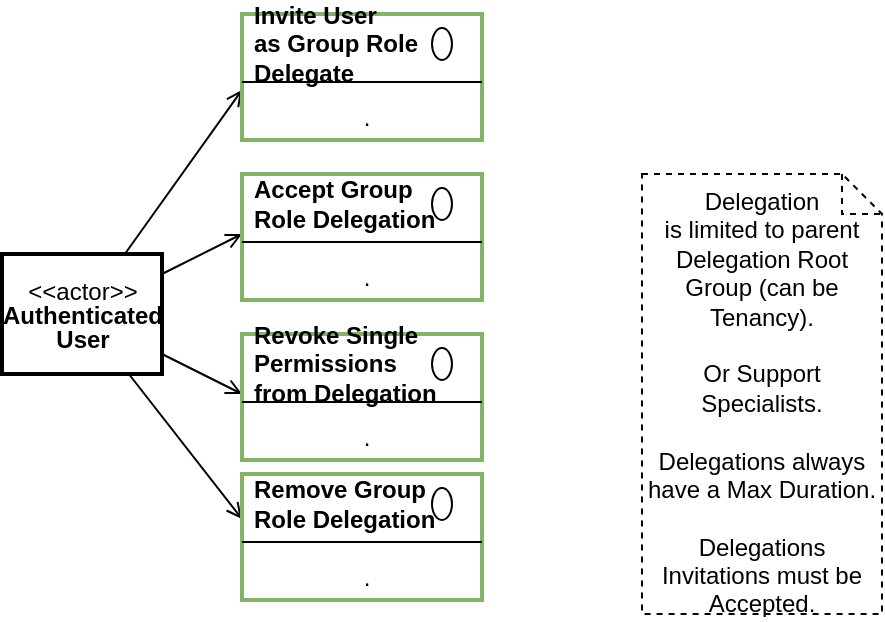 <mxfile compressed="false" version="20.3.0" type="device">
  <diagram id="XQF8JAbR9p_stVk4NLC5" name="Delegations">
    <mxGraphModel dx="782" dy="517" grid="1" gridSize="10" guides="1" tooltips="1" connect="1" arrows="1" fold="1" page="1" pageScale="1" pageWidth="827" pageHeight="1169" math="0" shadow="0">
      <root>
        <mxCell id="cA6EnfzxyFlunogTbF0R-0" />
        <mxCell id="cA6EnfzxyFlunogTbF0R-1" parent="cA6EnfzxyFlunogTbF0R-0" />
        <mxCell id="c6N3yrrMn20inAgfai3b-18" style="edgeStyle=none;rounded=0;orthogonalLoop=1;jettySize=auto;html=1;entryX=0;entryY=0;entryDx=0;entryDy=0;endArrow=open;endFill=0;" parent="cA6EnfzxyFlunogTbF0R-1" source="c6N3yrrMn20inAgfai3b-0" target="c6N3yrrMn20inAgfai3b-5" edge="1">
          <mxGeometry relative="1" as="geometry" />
        </mxCell>
        <mxCell id="c6N3yrrMn20inAgfai3b-19" style="edgeStyle=none;rounded=0;orthogonalLoop=1;jettySize=auto;html=1;entryX=0;entryY=1;entryDx=0;entryDy=0;endArrow=open;endFill=0;" parent="cA6EnfzxyFlunogTbF0R-1" source="c6N3yrrMn20inAgfai3b-0" target="c6N3yrrMn20inAgfai3b-14" edge="1">
          <mxGeometry relative="1" as="geometry" />
        </mxCell>
        <mxCell id="c6N3yrrMn20inAgfai3b-20" style="edgeStyle=none;rounded=0;orthogonalLoop=1;jettySize=auto;html=1;entryX=0;entryY=0.75;entryDx=0;entryDy=0;endArrow=open;endFill=0;" parent="cA6EnfzxyFlunogTbF0R-1" source="c6N3yrrMn20inAgfai3b-0" target="c6N3yrrMn20inAgfai3b-9" edge="1">
          <mxGeometry relative="1" as="geometry" />
        </mxCell>
        <mxCell id="c6N3yrrMn20inAgfai3b-27" style="edgeStyle=none;rounded=0;orthogonalLoop=1;jettySize=auto;html=1;entryX=0;entryY=1;entryDx=0;entryDy=0;endArrow=open;endFill=0;" parent="cA6EnfzxyFlunogTbF0R-1" source="c6N3yrrMn20inAgfai3b-0" target="c6N3yrrMn20inAgfai3b-23" edge="1">
          <mxGeometry relative="1" as="geometry" />
        </mxCell>
        <mxCell id="c6N3yrrMn20inAgfai3b-0" value="&lt;p style=&quot;line-height: 100%&quot;&gt;&amp;lt;&amp;lt;actor&amp;gt;&amp;gt;&lt;b&gt;&lt;br&gt;Authenticated&lt;br&gt;User&lt;/b&gt;&lt;br&gt;&lt;/p&gt;" style="text;html=1;align=center;verticalAlign=middle;dashed=0;strokeColor=#000000;strokeWidth=2;" parent="cA6EnfzxyFlunogTbF0R-1" vertex="1">
          <mxGeometry x="120" y="240" width="80" height="60" as="geometry" />
        </mxCell>
        <mxCell id="c6N3yrrMn20inAgfai3b-1" value="" style="fontStyle=1;align=center;verticalAlign=top;childLayout=stackLayout;horizontal=1;horizontalStack=0;resizeParent=1;resizeParentMax=0;resizeLast=0;marginBottom=0;strokeColor=#82b366;strokeWidth=2;fillColor=none;" parent="cA6EnfzxyFlunogTbF0R-1" vertex="1">
          <mxGeometry x="240" y="120" width="120" height="63" as="geometry" />
        </mxCell>
        <mxCell id="c6N3yrrMn20inAgfai3b-2" value="Invite User&amp;nbsp;&lt;br&gt;as Group Role&lt;br&gt;Delegate" style="html=1;align=left;spacingLeft=4;verticalAlign=middle;strokeColor=none;fillColor=none;fontStyle=1" parent="c6N3yrrMn20inAgfai3b-1" vertex="1">
          <mxGeometry width="120" height="30" as="geometry" />
        </mxCell>
        <mxCell id="c6N3yrrMn20inAgfai3b-3" value="" style="shape=ellipse;" parent="c6N3yrrMn20inAgfai3b-2" vertex="1">
          <mxGeometry x="1" width="10" height="16" relative="1" as="geometry">
            <mxPoint x="-25" y="7" as="offset" />
          </mxGeometry>
        </mxCell>
        <mxCell id="c6N3yrrMn20inAgfai3b-4" value="" style="line;strokeWidth=1;fillColor=none;align=left;verticalAlign=middle;spacingTop=-1;spacingLeft=3;spacingRight=3;rotatable=0;labelPosition=right;points=[];portConstraint=eastwest;" parent="c6N3yrrMn20inAgfai3b-1" vertex="1">
          <mxGeometry y="30" width="120" height="8" as="geometry" />
        </mxCell>
        <mxCell id="c6N3yrrMn20inAgfai3b-5" value="." style="html=1;align=center;spacingLeft=4;verticalAlign=top;strokeColor=none;fillColor=none;" parent="c6N3yrrMn20inAgfai3b-1" vertex="1">
          <mxGeometry y="38" width="120" height="25" as="geometry" />
        </mxCell>
        <mxCell id="c6N3yrrMn20inAgfai3b-8" value="" style="fontStyle=1;align=center;verticalAlign=top;childLayout=stackLayout;horizontal=1;horizontalStack=0;resizeParent=1;resizeParentMax=0;resizeLast=0;marginBottom=0;strokeColor=#82b366;strokeWidth=2;fillColor=none;" parent="cA6EnfzxyFlunogTbF0R-1" vertex="1">
          <mxGeometry x="240" y="350" width="120" height="63" as="geometry" />
        </mxCell>
        <mxCell id="c6N3yrrMn20inAgfai3b-9" value="Remove Group &lt;br&gt;Role Delegation" style="html=1;align=left;spacingLeft=4;verticalAlign=middle;strokeColor=none;fillColor=none;fontStyle=1" parent="c6N3yrrMn20inAgfai3b-8" vertex="1">
          <mxGeometry width="120" height="30" as="geometry" />
        </mxCell>
        <mxCell id="c6N3yrrMn20inAgfai3b-10" value="" style="shape=ellipse;" parent="c6N3yrrMn20inAgfai3b-9" vertex="1">
          <mxGeometry x="1" width="10" height="16" relative="1" as="geometry">
            <mxPoint x="-25" y="7" as="offset" />
          </mxGeometry>
        </mxCell>
        <mxCell id="c6N3yrrMn20inAgfai3b-11" value="" style="line;strokeWidth=1;fillColor=none;align=left;verticalAlign=middle;spacingTop=-1;spacingLeft=3;spacingRight=3;rotatable=0;labelPosition=right;points=[];portConstraint=eastwest;" parent="c6N3yrrMn20inAgfai3b-8" vertex="1">
          <mxGeometry y="30" width="120" height="8" as="geometry" />
        </mxCell>
        <mxCell id="c6N3yrrMn20inAgfai3b-12" value="." style="html=1;align=center;spacingLeft=4;verticalAlign=top;strokeColor=none;fillColor=none;" parent="c6N3yrrMn20inAgfai3b-8" vertex="1">
          <mxGeometry y="38" width="120" height="25" as="geometry" />
        </mxCell>
        <mxCell id="c6N3yrrMn20inAgfai3b-13" value="" style="fontStyle=1;align=center;verticalAlign=top;childLayout=stackLayout;horizontal=1;horizontalStack=0;resizeParent=1;resizeParentMax=0;resizeLast=0;marginBottom=0;strokeColor=#82b366;strokeWidth=2;fillColor=none;" parent="cA6EnfzxyFlunogTbF0R-1" vertex="1">
          <mxGeometry x="240" y="280" width="120" height="63" as="geometry" />
        </mxCell>
        <mxCell id="c6N3yrrMn20inAgfai3b-14" value="Revoke Single&lt;br&gt;Permissions&lt;br&gt;from Delegation" style="html=1;align=left;spacingLeft=4;verticalAlign=middle;strokeColor=none;fillColor=none;fontStyle=1" parent="c6N3yrrMn20inAgfai3b-13" vertex="1">
          <mxGeometry width="120" height="30" as="geometry" />
        </mxCell>
        <mxCell id="c6N3yrrMn20inAgfai3b-15" value="" style="shape=ellipse;" parent="c6N3yrrMn20inAgfai3b-14" vertex="1">
          <mxGeometry x="1" width="10" height="16" relative="1" as="geometry">
            <mxPoint x="-25" y="7" as="offset" />
          </mxGeometry>
        </mxCell>
        <mxCell id="c6N3yrrMn20inAgfai3b-16" value="" style="line;strokeWidth=1;fillColor=none;align=left;verticalAlign=middle;spacingTop=-1;spacingLeft=3;spacingRight=3;rotatable=0;labelPosition=right;points=[];portConstraint=eastwest;" parent="c6N3yrrMn20inAgfai3b-13" vertex="1">
          <mxGeometry y="30" width="120" height="8" as="geometry" />
        </mxCell>
        <mxCell id="c6N3yrrMn20inAgfai3b-17" value="." style="html=1;align=center;spacingLeft=4;verticalAlign=top;strokeColor=none;fillColor=none;" parent="c6N3yrrMn20inAgfai3b-13" vertex="1">
          <mxGeometry y="38" width="120" height="25" as="geometry" />
        </mxCell>
        <mxCell id="c6N3yrrMn20inAgfai3b-22" value="" style="fontStyle=1;align=center;verticalAlign=top;childLayout=stackLayout;horizontal=1;horizontalStack=0;resizeParent=1;resizeParentMax=0;resizeLast=0;marginBottom=0;strokeColor=#82b366;strokeWidth=2;fillColor=none;" parent="cA6EnfzxyFlunogTbF0R-1" vertex="1">
          <mxGeometry x="240" y="200" width="120" height="63" as="geometry" />
        </mxCell>
        <mxCell id="c6N3yrrMn20inAgfai3b-23" value="Accept Group &lt;br&gt;Role Delegation" style="html=1;align=left;spacingLeft=4;verticalAlign=middle;strokeColor=none;fillColor=none;fontStyle=1" parent="c6N3yrrMn20inAgfai3b-22" vertex="1">
          <mxGeometry width="120" height="30" as="geometry" />
        </mxCell>
        <mxCell id="c6N3yrrMn20inAgfai3b-24" value="" style="shape=ellipse;" parent="c6N3yrrMn20inAgfai3b-23" vertex="1">
          <mxGeometry x="1" width="10" height="16" relative="1" as="geometry">
            <mxPoint x="-25" y="7" as="offset" />
          </mxGeometry>
        </mxCell>
        <mxCell id="c6N3yrrMn20inAgfai3b-25" value="" style="line;strokeWidth=1;fillColor=none;align=left;verticalAlign=middle;spacingTop=-1;spacingLeft=3;spacingRight=3;rotatable=0;labelPosition=right;points=[];portConstraint=eastwest;" parent="c6N3yrrMn20inAgfai3b-22" vertex="1">
          <mxGeometry y="30" width="120" height="8" as="geometry" />
        </mxCell>
        <mxCell id="c6N3yrrMn20inAgfai3b-26" value="." style="html=1;align=center;spacingLeft=4;verticalAlign=top;strokeColor=none;fillColor=none;" parent="c6N3yrrMn20inAgfai3b-22" vertex="1">
          <mxGeometry y="38" width="120" height="25" as="geometry" />
        </mxCell>
        <mxCell id="LnbOCRWHC17CPg_30FOa-0" value="Title" parent="cA6EnfzxyFlunogTbF0R-0" visible="0" />
        <mxCell id="UTAbv-rFCOtuhFzEheP9-9" value="&lt;font style=&quot;font-size: 12px&quot;&gt;&lt;span style=&quot;font-size: 12px&quot;&gt;Diagram: Base System Logical Module -&amp;nbsp;&lt;/span&gt;&lt;span style=&quot;font-size: 12px&quot;&gt;Functionality -&amp;nbsp;&lt;/span&gt;Users - Delegation&lt;/font&gt;" style="text;strokeColor=none;fillColor=none;html=1;fontSize=12;fontStyle=2;verticalAlign=middle;align=left;shadow=0;glass=0;comic=0;opacity=30;fontColor=#808080;" parent="LnbOCRWHC17CPg_30FOa-0" vertex="1">
          <mxGeometry x="120" y="440" width="520" height="40" as="geometry" />
        </mxCell>
        <mxCell id="LnbOCRWHC17CPg_30FOa-1" value="Notes" parent="cA6EnfzxyFlunogTbF0R-0" />
        <mxCell id="c6N3yrrMn20inAgfai3b-21" value="Delegation&lt;br&gt;is limited to parent &lt;br&gt;Delegation Root Group (can be Tenancy).&lt;br&gt;&lt;br&gt;Or Support Specialists.&lt;br&gt;&lt;br&gt;Delegations always have a Max Duration.&lt;br&gt;&lt;br&gt;Delegations Invitations must be Accepted." style="shape=note;size=20;whiteSpace=wrap;html=1;dashed=1;strokeWidth=1;fillColor=none;verticalAlign=top;" parent="LnbOCRWHC17CPg_30FOa-1" vertex="1">
          <mxGeometry x="440" y="200" width="120" height="220" as="geometry" />
        </mxCell>
      </root>
    </mxGraphModel>
  </diagram>
</mxfile>
